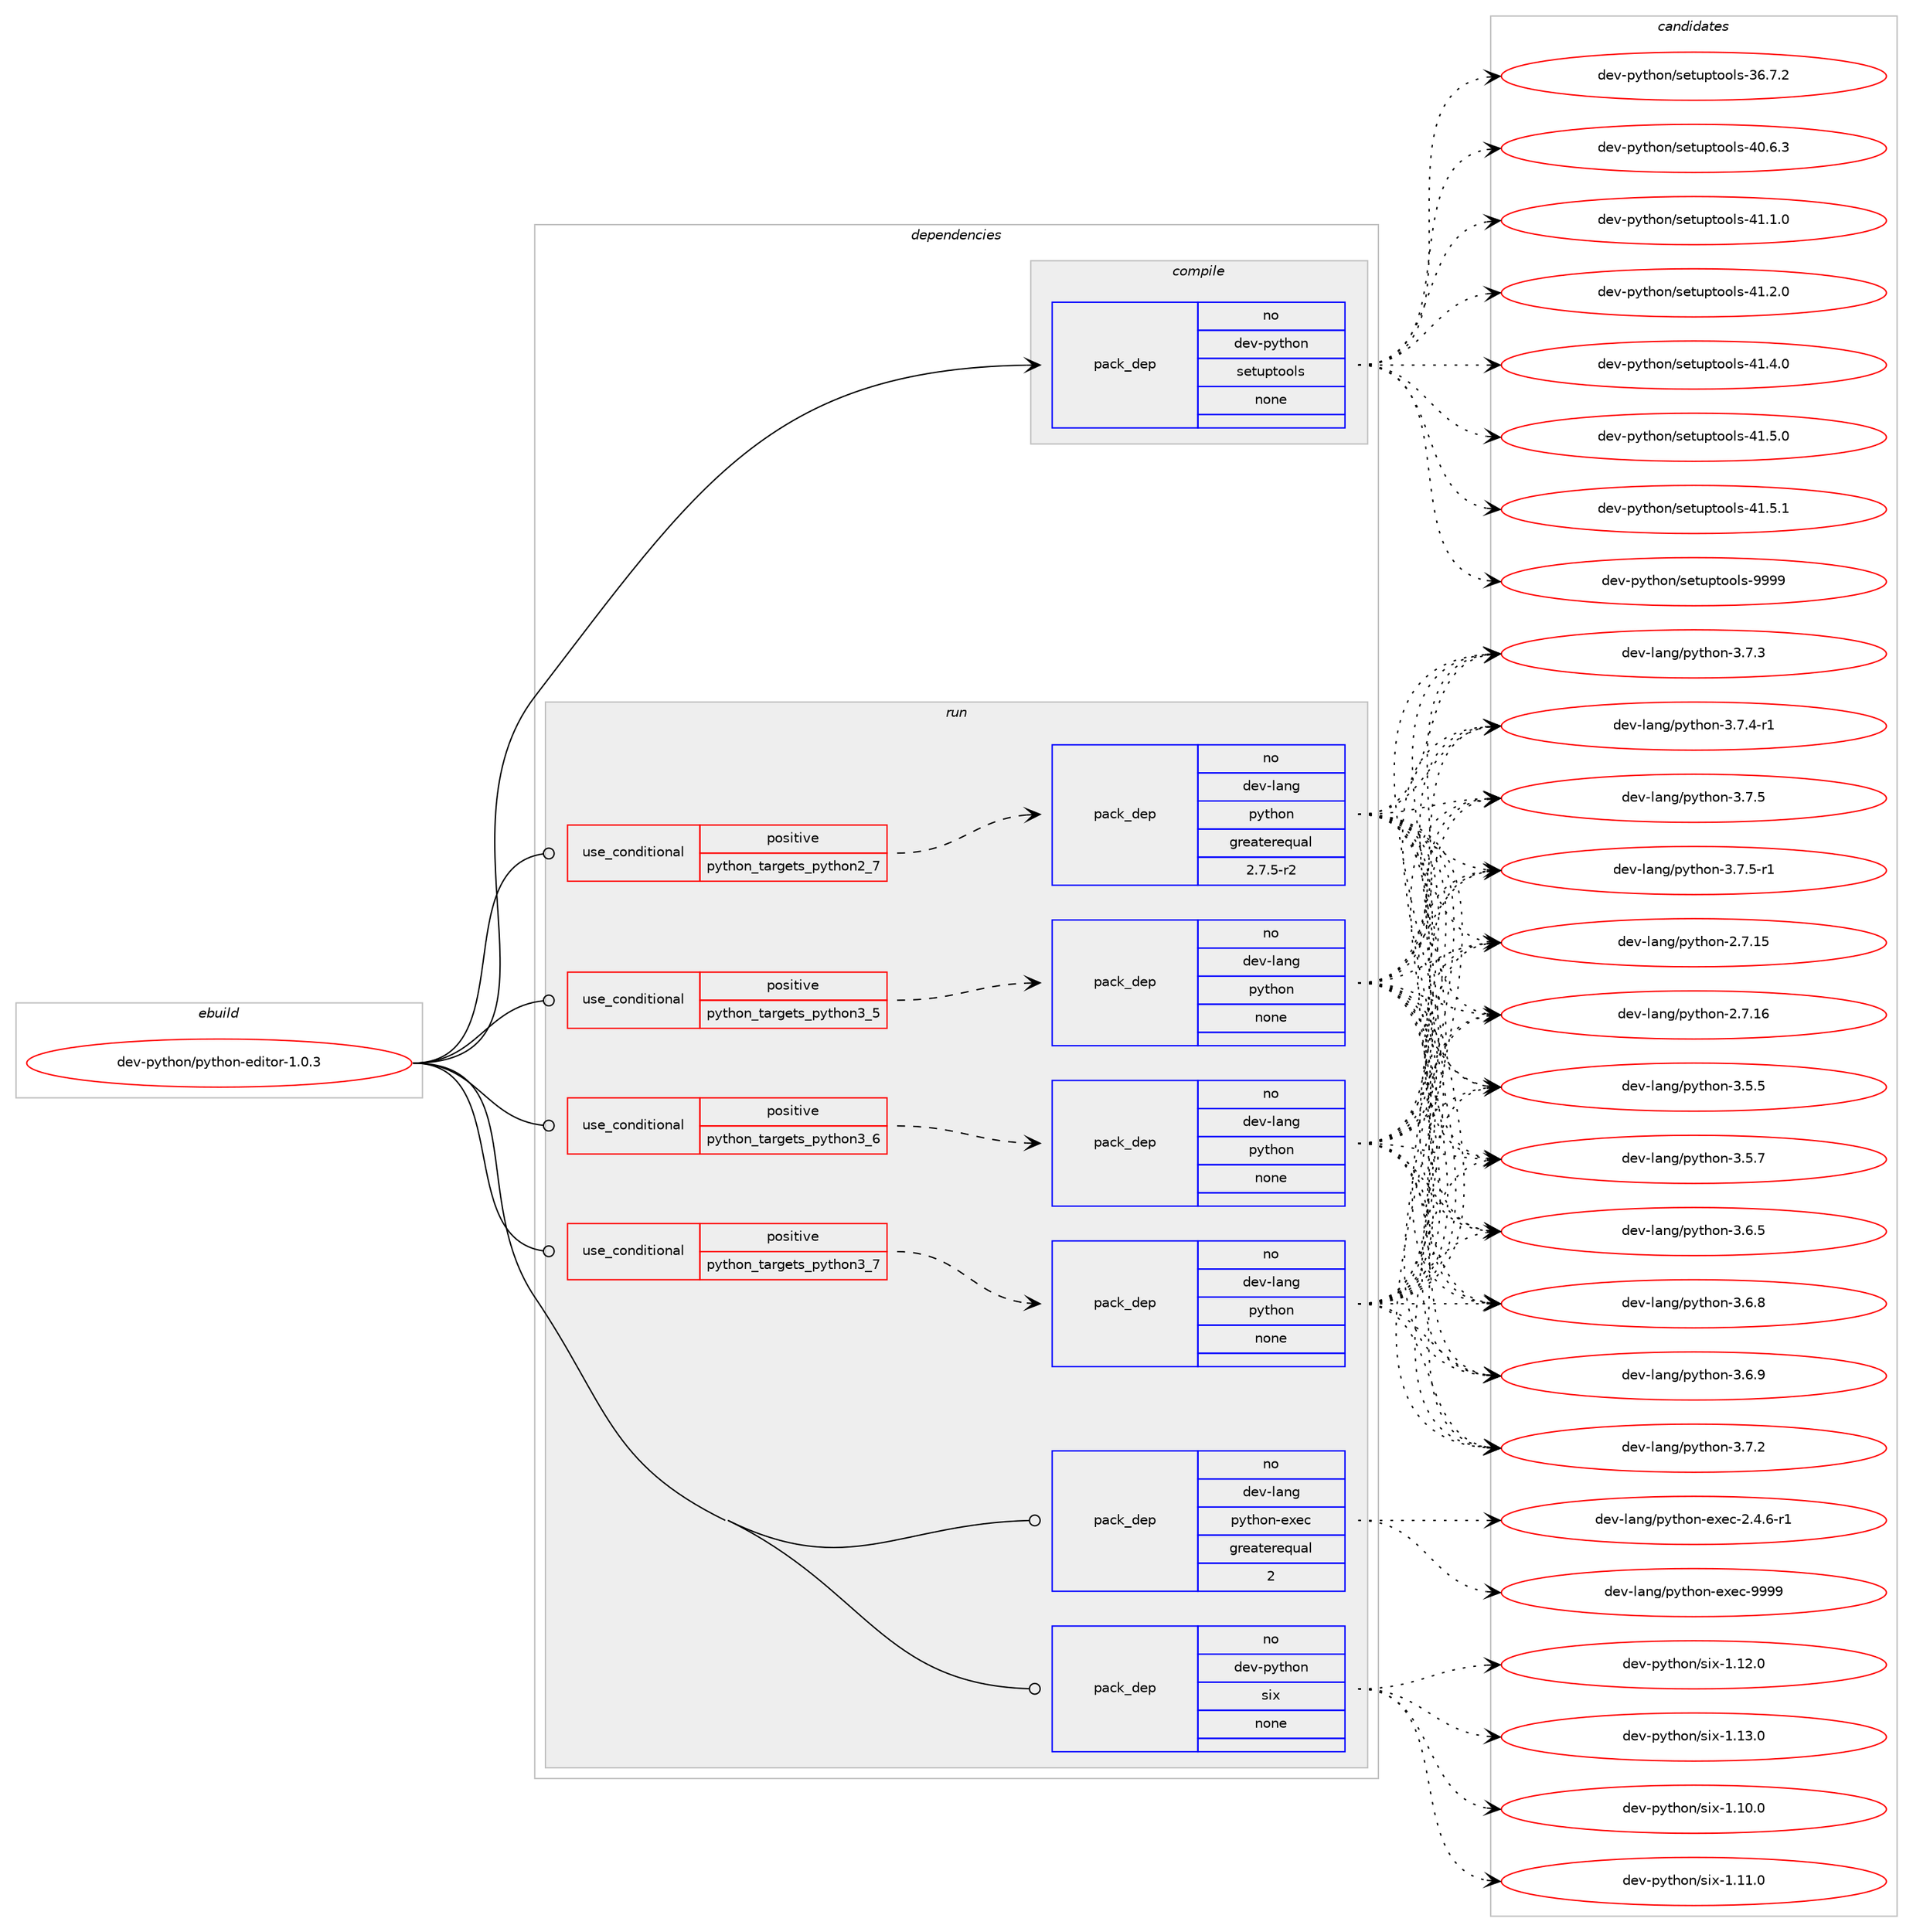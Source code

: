 digraph prolog {

# *************
# Graph options
# *************

newrank=true;
concentrate=true;
compound=true;
graph [rankdir=LR,fontname=Helvetica,fontsize=10,ranksep=1.5];#, ranksep=2.5, nodesep=0.2];
edge  [arrowhead=vee];
node  [fontname=Helvetica,fontsize=10];

# **********
# The ebuild
# **********

subgraph cluster_leftcol {
color=gray;
rank=same;
label=<<i>ebuild</i>>;
id [label="dev-python/python-editor-1.0.3", color=red, width=4, href="../dev-python/python-editor-1.0.3.svg"];
}

# ****************
# The dependencies
# ****************

subgraph cluster_midcol {
color=gray;
label=<<i>dependencies</i>>;
subgraph cluster_compile {
fillcolor="#eeeeee";
style=filled;
label=<<i>compile</i>>;
subgraph pack471500 {
dependency630844 [label=<<TABLE BORDER="0" CELLBORDER="1" CELLSPACING="0" CELLPADDING="4" WIDTH="220"><TR><TD ROWSPAN="6" CELLPADDING="30">pack_dep</TD></TR><TR><TD WIDTH="110">no</TD></TR><TR><TD>dev-python</TD></TR><TR><TD>setuptools</TD></TR><TR><TD>none</TD></TR><TR><TD></TD></TR></TABLE>>, shape=none, color=blue];
}
id:e -> dependency630844:w [weight=20,style="solid",arrowhead="vee"];
}
subgraph cluster_compileandrun {
fillcolor="#eeeeee";
style=filled;
label=<<i>compile and run</i>>;
}
subgraph cluster_run {
fillcolor="#eeeeee";
style=filled;
label=<<i>run</i>>;
subgraph cond147473 {
dependency630845 [label=<<TABLE BORDER="0" CELLBORDER="1" CELLSPACING="0" CELLPADDING="4"><TR><TD ROWSPAN="3" CELLPADDING="10">use_conditional</TD></TR><TR><TD>positive</TD></TR><TR><TD>python_targets_python2_7</TD></TR></TABLE>>, shape=none, color=red];
subgraph pack471501 {
dependency630846 [label=<<TABLE BORDER="0" CELLBORDER="1" CELLSPACING="0" CELLPADDING="4" WIDTH="220"><TR><TD ROWSPAN="6" CELLPADDING="30">pack_dep</TD></TR><TR><TD WIDTH="110">no</TD></TR><TR><TD>dev-lang</TD></TR><TR><TD>python</TD></TR><TR><TD>greaterequal</TD></TR><TR><TD>2.7.5-r2</TD></TR></TABLE>>, shape=none, color=blue];
}
dependency630845:e -> dependency630846:w [weight=20,style="dashed",arrowhead="vee"];
}
id:e -> dependency630845:w [weight=20,style="solid",arrowhead="odot"];
subgraph cond147474 {
dependency630847 [label=<<TABLE BORDER="0" CELLBORDER="1" CELLSPACING="0" CELLPADDING="4"><TR><TD ROWSPAN="3" CELLPADDING="10">use_conditional</TD></TR><TR><TD>positive</TD></TR><TR><TD>python_targets_python3_5</TD></TR></TABLE>>, shape=none, color=red];
subgraph pack471502 {
dependency630848 [label=<<TABLE BORDER="0" CELLBORDER="1" CELLSPACING="0" CELLPADDING="4" WIDTH="220"><TR><TD ROWSPAN="6" CELLPADDING="30">pack_dep</TD></TR><TR><TD WIDTH="110">no</TD></TR><TR><TD>dev-lang</TD></TR><TR><TD>python</TD></TR><TR><TD>none</TD></TR><TR><TD></TD></TR></TABLE>>, shape=none, color=blue];
}
dependency630847:e -> dependency630848:w [weight=20,style="dashed",arrowhead="vee"];
}
id:e -> dependency630847:w [weight=20,style="solid",arrowhead="odot"];
subgraph cond147475 {
dependency630849 [label=<<TABLE BORDER="0" CELLBORDER="1" CELLSPACING="0" CELLPADDING="4"><TR><TD ROWSPAN="3" CELLPADDING="10">use_conditional</TD></TR><TR><TD>positive</TD></TR><TR><TD>python_targets_python3_6</TD></TR></TABLE>>, shape=none, color=red];
subgraph pack471503 {
dependency630850 [label=<<TABLE BORDER="0" CELLBORDER="1" CELLSPACING="0" CELLPADDING="4" WIDTH="220"><TR><TD ROWSPAN="6" CELLPADDING="30">pack_dep</TD></TR><TR><TD WIDTH="110">no</TD></TR><TR><TD>dev-lang</TD></TR><TR><TD>python</TD></TR><TR><TD>none</TD></TR><TR><TD></TD></TR></TABLE>>, shape=none, color=blue];
}
dependency630849:e -> dependency630850:w [weight=20,style="dashed",arrowhead="vee"];
}
id:e -> dependency630849:w [weight=20,style="solid",arrowhead="odot"];
subgraph cond147476 {
dependency630851 [label=<<TABLE BORDER="0" CELLBORDER="1" CELLSPACING="0" CELLPADDING="4"><TR><TD ROWSPAN="3" CELLPADDING="10">use_conditional</TD></TR><TR><TD>positive</TD></TR><TR><TD>python_targets_python3_7</TD></TR></TABLE>>, shape=none, color=red];
subgraph pack471504 {
dependency630852 [label=<<TABLE BORDER="0" CELLBORDER="1" CELLSPACING="0" CELLPADDING="4" WIDTH="220"><TR><TD ROWSPAN="6" CELLPADDING="30">pack_dep</TD></TR><TR><TD WIDTH="110">no</TD></TR><TR><TD>dev-lang</TD></TR><TR><TD>python</TD></TR><TR><TD>none</TD></TR><TR><TD></TD></TR></TABLE>>, shape=none, color=blue];
}
dependency630851:e -> dependency630852:w [weight=20,style="dashed",arrowhead="vee"];
}
id:e -> dependency630851:w [weight=20,style="solid",arrowhead="odot"];
subgraph pack471505 {
dependency630853 [label=<<TABLE BORDER="0" CELLBORDER="1" CELLSPACING="0" CELLPADDING="4" WIDTH="220"><TR><TD ROWSPAN="6" CELLPADDING="30">pack_dep</TD></TR><TR><TD WIDTH="110">no</TD></TR><TR><TD>dev-lang</TD></TR><TR><TD>python-exec</TD></TR><TR><TD>greaterequal</TD></TR><TR><TD>2</TD></TR></TABLE>>, shape=none, color=blue];
}
id:e -> dependency630853:w [weight=20,style="solid",arrowhead="odot"];
subgraph pack471506 {
dependency630854 [label=<<TABLE BORDER="0" CELLBORDER="1" CELLSPACING="0" CELLPADDING="4" WIDTH="220"><TR><TD ROWSPAN="6" CELLPADDING="30">pack_dep</TD></TR><TR><TD WIDTH="110">no</TD></TR><TR><TD>dev-python</TD></TR><TR><TD>six</TD></TR><TR><TD>none</TD></TR><TR><TD></TD></TR></TABLE>>, shape=none, color=blue];
}
id:e -> dependency630854:w [weight=20,style="solid",arrowhead="odot"];
}
}

# **************
# The candidates
# **************

subgraph cluster_choices {
rank=same;
color=gray;
label=<<i>candidates</i>>;

subgraph choice471500 {
color=black;
nodesep=1;
choice100101118451121211161041111104711510111611711211611111110811545515446554650 [label="dev-python/setuptools-36.7.2", color=red, width=4,href="../dev-python/setuptools-36.7.2.svg"];
choice100101118451121211161041111104711510111611711211611111110811545524846544651 [label="dev-python/setuptools-40.6.3", color=red, width=4,href="../dev-python/setuptools-40.6.3.svg"];
choice100101118451121211161041111104711510111611711211611111110811545524946494648 [label="dev-python/setuptools-41.1.0", color=red, width=4,href="../dev-python/setuptools-41.1.0.svg"];
choice100101118451121211161041111104711510111611711211611111110811545524946504648 [label="dev-python/setuptools-41.2.0", color=red, width=4,href="../dev-python/setuptools-41.2.0.svg"];
choice100101118451121211161041111104711510111611711211611111110811545524946524648 [label="dev-python/setuptools-41.4.0", color=red, width=4,href="../dev-python/setuptools-41.4.0.svg"];
choice100101118451121211161041111104711510111611711211611111110811545524946534648 [label="dev-python/setuptools-41.5.0", color=red, width=4,href="../dev-python/setuptools-41.5.0.svg"];
choice100101118451121211161041111104711510111611711211611111110811545524946534649 [label="dev-python/setuptools-41.5.1", color=red, width=4,href="../dev-python/setuptools-41.5.1.svg"];
choice10010111845112121116104111110471151011161171121161111111081154557575757 [label="dev-python/setuptools-9999", color=red, width=4,href="../dev-python/setuptools-9999.svg"];
dependency630844:e -> choice100101118451121211161041111104711510111611711211611111110811545515446554650:w [style=dotted,weight="100"];
dependency630844:e -> choice100101118451121211161041111104711510111611711211611111110811545524846544651:w [style=dotted,weight="100"];
dependency630844:e -> choice100101118451121211161041111104711510111611711211611111110811545524946494648:w [style=dotted,weight="100"];
dependency630844:e -> choice100101118451121211161041111104711510111611711211611111110811545524946504648:w [style=dotted,weight="100"];
dependency630844:e -> choice100101118451121211161041111104711510111611711211611111110811545524946524648:w [style=dotted,weight="100"];
dependency630844:e -> choice100101118451121211161041111104711510111611711211611111110811545524946534648:w [style=dotted,weight="100"];
dependency630844:e -> choice100101118451121211161041111104711510111611711211611111110811545524946534649:w [style=dotted,weight="100"];
dependency630844:e -> choice10010111845112121116104111110471151011161171121161111111081154557575757:w [style=dotted,weight="100"];
}
subgraph choice471501 {
color=black;
nodesep=1;
choice10010111845108971101034711212111610411111045504655464953 [label="dev-lang/python-2.7.15", color=red, width=4,href="../dev-lang/python-2.7.15.svg"];
choice10010111845108971101034711212111610411111045504655464954 [label="dev-lang/python-2.7.16", color=red, width=4,href="../dev-lang/python-2.7.16.svg"];
choice100101118451089711010347112121116104111110455146534653 [label="dev-lang/python-3.5.5", color=red, width=4,href="../dev-lang/python-3.5.5.svg"];
choice100101118451089711010347112121116104111110455146534655 [label="dev-lang/python-3.5.7", color=red, width=4,href="../dev-lang/python-3.5.7.svg"];
choice100101118451089711010347112121116104111110455146544653 [label="dev-lang/python-3.6.5", color=red, width=4,href="../dev-lang/python-3.6.5.svg"];
choice100101118451089711010347112121116104111110455146544656 [label="dev-lang/python-3.6.8", color=red, width=4,href="../dev-lang/python-3.6.8.svg"];
choice100101118451089711010347112121116104111110455146544657 [label="dev-lang/python-3.6.9", color=red, width=4,href="../dev-lang/python-3.6.9.svg"];
choice100101118451089711010347112121116104111110455146554650 [label="dev-lang/python-3.7.2", color=red, width=4,href="../dev-lang/python-3.7.2.svg"];
choice100101118451089711010347112121116104111110455146554651 [label="dev-lang/python-3.7.3", color=red, width=4,href="../dev-lang/python-3.7.3.svg"];
choice1001011184510897110103471121211161041111104551465546524511449 [label="dev-lang/python-3.7.4-r1", color=red, width=4,href="../dev-lang/python-3.7.4-r1.svg"];
choice100101118451089711010347112121116104111110455146554653 [label="dev-lang/python-3.7.5", color=red, width=4,href="../dev-lang/python-3.7.5.svg"];
choice1001011184510897110103471121211161041111104551465546534511449 [label="dev-lang/python-3.7.5-r1", color=red, width=4,href="../dev-lang/python-3.7.5-r1.svg"];
dependency630846:e -> choice10010111845108971101034711212111610411111045504655464953:w [style=dotted,weight="100"];
dependency630846:e -> choice10010111845108971101034711212111610411111045504655464954:w [style=dotted,weight="100"];
dependency630846:e -> choice100101118451089711010347112121116104111110455146534653:w [style=dotted,weight="100"];
dependency630846:e -> choice100101118451089711010347112121116104111110455146534655:w [style=dotted,weight="100"];
dependency630846:e -> choice100101118451089711010347112121116104111110455146544653:w [style=dotted,weight="100"];
dependency630846:e -> choice100101118451089711010347112121116104111110455146544656:w [style=dotted,weight="100"];
dependency630846:e -> choice100101118451089711010347112121116104111110455146544657:w [style=dotted,weight="100"];
dependency630846:e -> choice100101118451089711010347112121116104111110455146554650:w [style=dotted,weight="100"];
dependency630846:e -> choice100101118451089711010347112121116104111110455146554651:w [style=dotted,weight="100"];
dependency630846:e -> choice1001011184510897110103471121211161041111104551465546524511449:w [style=dotted,weight="100"];
dependency630846:e -> choice100101118451089711010347112121116104111110455146554653:w [style=dotted,weight="100"];
dependency630846:e -> choice1001011184510897110103471121211161041111104551465546534511449:w [style=dotted,weight="100"];
}
subgraph choice471502 {
color=black;
nodesep=1;
choice10010111845108971101034711212111610411111045504655464953 [label="dev-lang/python-2.7.15", color=red, width=4,href="../dev-lang/python-2.7.15.svg"];
choice10010111845108971101034711212111610411111045504655464954 [label="dev-lang/python-2.7.16", color=red, width=4,href="../dev-lang/python-2.7.16.svg"];
choice100101118451089711010347112121116104111110455146534653 [label="dev-lang/python-3.5.5", color=red, width=4,href="../dev-lang/python-3.5.5.svg"];
choice100101118451089711010347112121116104111110455146534655 [label="dev-lang/python-3.5.7", color=red, width=4,href="../dev-lang/python-3.5.7.svg"];
choice100101118451089711010347112121116104111110455146544653 [label="dev-lang/python-3.6.5", color=red, width=4,href="../dev-lang/python-3.6.5.svg"];
choice100101118451089711010347112121116104111110455146544656 [label="dev-lang/python-3.6.8", color=red, width=4,href="../dev-lang/python-3.6.8.svg"];
choice100101118451089711010347112121116104111110455146544657 [label="dev-lang/python-3.6.9", color=red, width=4,href="../dev-lang/python-3.6.9.svg"];
choice100101118451089711010347112121116104111110455146554650 [label="dev-lang/python-3.7.2", color=red, width=4,href="../dev-lang/python-3.7.2.svg"];
choice100101118451089711010347112121116104111110455146554651 [label="dev-lang/python-3.7.3", color=red, width=4,href="../dev-lang/python-3.7.3.svg"];
choice1001011184510897110103471121211161041111104551465546524511449 [label="dev-lang/python-3.7.4-r1", color=red, width=4,href="../dev-lang/python-3.7.4-r1.svg"];
choice100101118451089711010347112121116104111110455146554653 [label="dev-lang/python-3.7.5", color=red, width=4,href="../dev-lang/python-3.7.5.svg"];
choice1001011184510897110103471121211161041111104551465546534511449 [label="dev-lang/python-3.7.5-r1", color=red, width=4,href="../dev-lang/python-3.7.5-r1.svg"];
dependency630848:e -> choice10010111845108971101034711212111610411111045504655464953:w [style=dotted,weight="100"];
dependency630848:e -> choice10010111845108971101034711212111610411111045504655464954:w [style=dotted,weight="100"];
dependency630848:e -> choice100101118451089711010347112121116104111110455146534653:w [style=dotted,weight="100"];
dependency630848:e -> choice100101118451089711010347112121116104111110455146534655:w [style=dotted,weight="100"];
dependency630848:e -> choice100101118451089711010347112121116104111110455146544653:w [style=dotted,weight="100"];
dependency630848:e -> choice100101118451089711010347112121116104111110455146544656:w [style=dotted,weight="100"];
dependency630848:e -> choice100101118451089711010347112121116104111110455146544657:w [style=dotted,weight="100"];
dependency630848:e -> choice100101118451089711010347112121116104111110455146554650:w [style=dotted,weight="100"];
dependency630848:e -> choice100101118451089711010347112121116104111110455146554651:w [style=dotted,weight="100"];
dependency630848:e -> choice1001011184510897110103471121211161041111104551465546524511449:w [style=dotted,weight="100"];
dependency630848:e -> choice100101118451089711010347112121116104111110455146554653:w [style=dotted,weight="100"];
dependency630848:e -> choice1001011184510897110103471121211161041111104551465546534511449:w [style=dotted,weight="100"];
}
subgraph choice471503 {
color=black;
nodesep=1;
choice10010111845108971101034711212111610411111045504655464953 [label="dev-lang/python-2.7.15", color=red, width=4,href="../dev-lang/python-2.7.15.svg"];
choice10010111845108971101034711212111610411111045504655464954 [label="dev-lang/python-2.7.16", color=red, width=4,href="../dev-lang/python-2.7.16.svg"];
choice100101118451089711010347112121116104111110455146534653 [label="dev-lang/python-3.5.5", color=red, width=4,href="../dev-lang/python-3.5.5.svg"];
choice100101118451089711010347112121116104111110455146534655 [label="dev-lang/python-3.5.7", color=red, width=4,href="../dev-lang/python-3.5.7.svg"];
choice100101118451089711010347112121116104111110455146544653 [label="dev-lang/python-3.6.5", color=red, width=4,href="../dev-lang/python-3.6.5.svg"];
choice100101118451089711010347112121116104111110455146544656 [label="dev-lang/python-3.6.8", color=red, width=4,href="../dev-lang/python-3.6.8.svg"];
choice100101118451089711010347112121116104111110455146544657 [label="dev-lang/python-3.6.9", color=red, width=4,href="../dev-lang/python-3.6.9.svg"];
choice100101118451089711010347112121116104111110455146554650 [label="dev-lang/python-3.7.2", color=red, width=4,href="../dev-lang/python-3.7.2.svg"];
choice100101118451089711010347112121116104111110455146554651 [label="dev-lang/python-3.7.3", color=red, width=4,href="../dev-lang/python-3.7.3.svg"];
choice1001011184510897110103471121211161041111104551465546524511449 [label="dev-lang/python-3.7.4-r1", color=red, width=4,href="../dev-lang/python-3.7.4-r1.svg"];
choice100101118451089711010347112121116104111110455146554653 [label="dev-lang/python-3.7.5", color=red, width=4,href="../dev-lang/python-3.7.5.svg"];
choice1001011184510897110103471121211161041111104551465546534511449 [label="dev-lang/python-3.7.5-r1", color=red, width=4,href="../dev-lang/python-3.7.5-r1.svg"];
dependency630850:e -> choice10010111845108971101034711212111610411111045504655464953:w [style=dotted,weight="100"];
dependency630850:e -> choice10010111845108971101034711212111610411111045504655464954:w [style=dotted,weight="100"];
dependency630850:e -> choice100101118451089711010347112121116104111110455146534653:w [style=dotted,weight="100"];
dependency630850:e -> choice100101118451089711010347112121116104111110455146534655:w [style=dotted,weight="100"];
dependency630850:e -> choice100101118451089711010347112121116104111110455146544653:w [style=dotted,weight="100"];
dependency630850:e -> choice100101118451089711010347112121116104111110455146544656:w [style=dotted,weight="100"];
dependency630850:e -> choice100101118451089711010347112121116104111110455146544657:w [style=dotted,weight="100"];
dependency630850:e -> choice100101118451089711010347112121116104111110455146554650:w [style=dotted,weight="100"];
dependency630850:e -> choice100101118451089711010347112121116104111110455146554651:w [style=dotted,weight="100"];
dependency630850:e -> choice1001011184510897110103471121211161041111104551465546524511449:w [style=dotted,weight="100"];
dependency630850:e -> choice100101118451089711010347112121116104111110455146554653:w [style=dotted,weight="100"];
dependency630850:e -> choice1001011184510897110103471121211161041111104551465546534511449:w [style=dotted,weight="100"];
}
subgraph choice471504 {
color=black;
nodesep=1;
choice10010111845108971101034711212111610411111045504655464953 [label="dev-lang/python-2.7.15", color=red, width=4,href="../dev-lang/python-2.7.15.svg"];
choice10010111845108971101034711212111610411111045504655464954 [label="dev-lang/python-2.7.16", color=red, width=4,href="../dev-lang/python-2.7.16.svg"];
choice100101118451089711010347112121116104111110455146534653 [label="dev-lang/python-3.5.5", color=red, width=4,href="../dev-lang/python-3.5.5.svg"];
choice100101118451089711010347112121116104111110455146534655 [label="dev-lang/python-3.5.7", color=red, width=4,href="../dev-lang/python-3.5.7.svg"];
choice100101118451089711010347112121116104111110455146544653 [label="dev-lang/python-3.6.5", color=red, width=4,href="../dev-lang/python-3.6.5.svg"];
choice100101118451089711010347112121116104111110455146544656 [label="dev-lang/python-3.6.8", color=red, width=4,href="../dev-lang/python-3.6.8.svg"];
choice100101118451089711010347112121116104111110455146544657 [label="dev-lang/python-3.6.9", color=red, width=4,href="../dev-lang/python-3.6.9.svg"];
choice100101118451089711010347112121116104111110455146554650 [label="dev-lang/python-3.7.2", color=red, width=4,href="../dev-lang/python-3.7.2.svg"];
choice100101118451089711010347112121116104111110455146554651 [label="dev-lang/python-3.7.3", color=red, width=4,href="../dev-lang/python-3.7.3.svg"];
choice1001011184510897110103471121211161041111104551465546524511449 [label="dev-lang/python-3.7.4-r1", color=red, width=4,href="../dev-lang/python-3.7.4-r1.svg"];
choice100101118451089711010347112121116104111110455146554653 [label="dev-lang/python-3.7.5", color=red, width=4,href="../dev-lang/python-3.7.5.svg"];
choice1001011184510897110103471121211161041111104551465546534511449 [label="dev-lang/python-3.7.5-r1", color=red, width=4,href="../dev-lang/python-3.7.5-r1.svg"];
dependency630852:e -> choice10010111845108971101034711212111610411111045504655464953:w [style=dotted,weight="100"];
dependency630852:e -> choice10010111845108971101034711212111610411111045504655464954:w [style=dotted,weight="100"];
dependency630852:e -> choice100101118451089711010347112121116104111110455146534653:w [style=dotted,weight="100"];
dependency630852:e -> choice100101118451089711010347112121116104111110455146534655:w [style=dotted,weight="100"];
dependency630852:e -> choice100101118451089711010347112121116104111110455146544653:w [style=dotted,weight="100"];
dependency630852:e -> choice100101118451089711010347112121116104111110455146544656:w [style=dotted,weight="100"];
dependency630852:e -> choice100101118451089711010347112121116104111110455146544657:w [style=dotted,weight="100"];
dependency630852:e -> choice100101118451089711010347112121116104111110455146554650:w [style=dotted,weight="100"];
dependency630852:e -> choice100101118451089711010347112121116104111110455146554651:w [style=dotted,weight="100"];
dependency630852:e -> choice1001011184510897110103471121211161041111104551465546524511449:w [style=dotted,weight="100"];
dependency630852:e -> choice100101118451089711010347112121116104111110455146554653:w [style=dotted,weight="100"];
dependency630852:e -> choice1001011184510897110103471121211161041111104551465546534511449:w [style=dotted,weight="100"];
}
subgraph choice471505 {
color=black;
nodesep=1;
choice10010111845108971101034711212111610411111045101120101994550465246544511449 [label="dev-lang/python-exec-2.4.6-r1", color=red, width=4,href="../dev-lang/python-exec-2.4.6-r1.svg"];
choice10010111845108971101034711212111610411111045101120101994557575757 [label="dev-lang/python-exec-9999", color=red, width=4,href="../dev-lang/python-exec-9999.svg"];
dependency630853:e -> choice10010111845108971101034711212111610411111045101120101994550465246544511449:w [style=dotted,weight="100"];
dependency630853:e -> choice10010111845108971101034711212111610411111045101120101994557575757:w [style=dotted,weight="100"];
}
subgraph choice471506 {
color=black;
nodesep=1;
choice100101118451121211161041111104711510512045494649484648 [label="dev-python/six-1.10.0", color=red, width=4,href="../dev-python/six-1.10.0.svg"];
choice100101118451121211161041111104711510512045494649494648 [label="dev-python/six-1.11.0", color=red, width=4,href="../dev-python/six-1.11.0.svg"];
choice100101118451121211161041111104711510512045494649504648 [label="dev-python/six-1.12.0", color=red, width=4,href="../dev-python/six-1.12.0.svg"];
choice100101118451121211161041111104711510512045494649514648 [label="dev-python/six-1.13.0", color=red, width=4,href="../dev-python/six-1.13.0.svg"];
dependency630854:e -> choice100101118451121211161041111104711510512045494649484648:w [style=dotted,weight="100"];
dependency630854:e -> choice100101118451121211161041111104711510512045494649494648:w [style=dotted,weight="100"];
dependency630854:e -> choice100101118451121211161041111104711510512045494649504648:w [style=dotted,weight="100"];
dependency630854:e -> choice100101118451121211161041111104711510512045494649514648:w [style=dotted,weight="100"];
}
}

}
